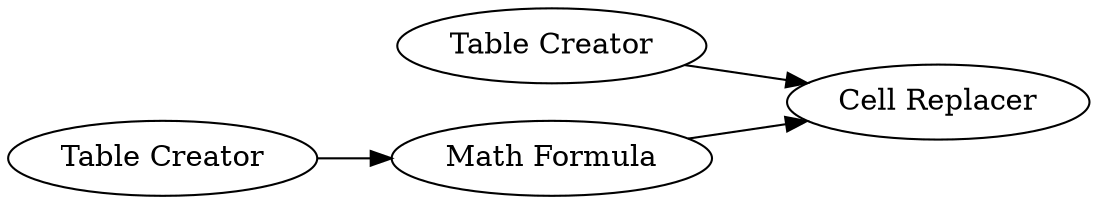 digraph {
	3 -> 4
	2 -> 4
	1 -> 2
	1 [label="Table Creator"]
	4 [label="Cell Replacer"]
	3 [label="Table Creator"]
	2 [label="Math Formula"]
	rankdir=LR
}
